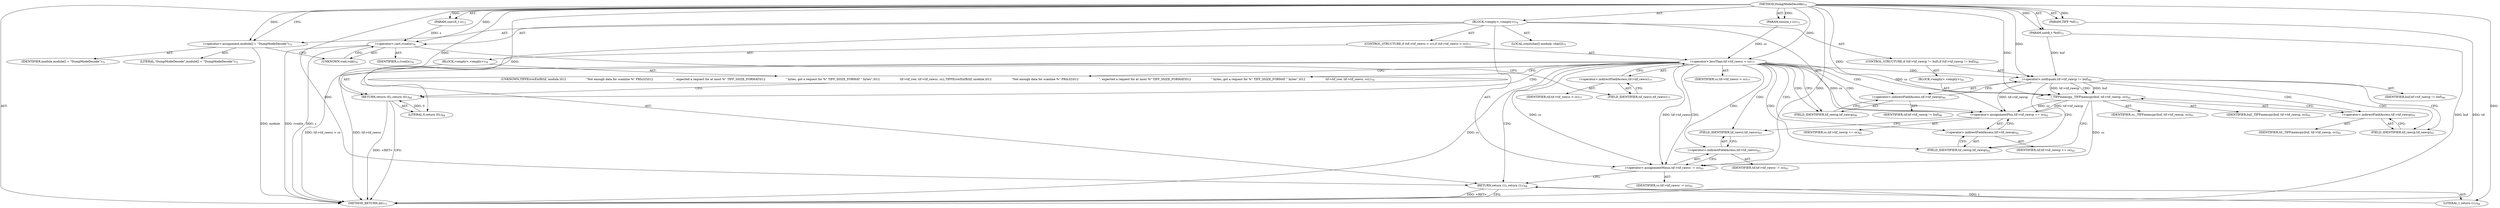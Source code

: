 digraph "DumpModeDecode" {  
"63786" [label = <(METHOD,DumpModeDecode)<SUB>73</SUB>> ]
"63787" [label = <(PARAM,TIFF *tif)<SUB>73</SUB>> ]
"63788" [label = <(PARAM,uint8_t *buf)<SUB>73</SUB>> ]
"63789" [label = <(PARAM,tmsize_t cc)<SUB>73</SUB>> ]
"63790" [label = <(PARAM,uint16_t s)<SUB>73</SUB>> ]
"63791" [label = <(BLOCK,&lt;empty&gt;,&lt;empty&gt;)<SUB>74</SUB>> ]
"63792" [label = <(LOCAL,constchar[] module: char[])<SUB>75</SUB>> ]
"63793" [label = <(&lt;operator&gt;.assignment,module[] = &quot;DumpModeDecode&quot;)<SUB>75</SUB>> ]
"63794" [label = <(IDENTIFIER,module,module[] = &quot;DumpModeDecode&quot;)<SUB>75</SUB>> ]
"63795" [label = <(LITERAL,&quot;DumpModeDecode&quot;,module[] = &quot;DumpModeDecode&quot;)<SUB>75</SUB>> ]
"63796" [label = <(&lt;operator&gt;.cast,(void)s)<SUB>76</SUB>> ]
"63797" [label = <(UNKNOWN,void,void)<SUB>76</SUB>> ]
"63798" [label = <(IDENTIFIER,s,(void)s)<SUB>76</SUB>> ]
"63799" [label = <(CONTROL_STRUCTURE,if (tif-&gt;tif_rawcc &lt; cc),if (tif-&gt;tif_rawcc &lt; cc))<SUB>77</SUB>> ]
"63800" [label = <(&lt;operator&gt;.lessThan,tif-&gt;tif_rawcc &lt; cc)<SUB>77</SUB>> ]
"63801" [label = <(&lt;operator&gt;.indirectFieldAccess,tif-&gt;tif_rawcc)<SUB>77</SUB>> ]
"63802" [label = <(IDENTIFIER,tif,tif-&gt;tif_rawcc &lt; cc)<SUB>77</SUB>> ]
"63803" [label = <(FIELD_IDENTIFIER,tif_rawcc,tif_rawcc)<SUB>77</SUB>> ]
"63804" [label = <(IDENTIFIER,cc,tif-&gt;tif_rawcc &lt; cc)<SUB>77</SUB>> ]
"63805" [label = <(BLOCK,&lt;empty&gt;,&lt;empty&gt;)<SUB>78</SUB>> ]
"63806" [label = <(UNKNOWN,TIFFErrorExtR(tif, module,\012                      &quot;Not enough data for scanline %&quot; PRIu32\012                      &quot;, expected a request for at most %&quot; TIFF_SSIZE_FORMAT\012                      &quot; bytes, got a request for %&quot; TIFF_SSIZE_FORMAT &quot; bytes&quot;,\012                      tif-&gt;tif_row, tif-&gt;tif_rawcc, cc);,TIFFErrorExtR(tif, module,\012                      &quot;Not enough data for scanline %&quot; PRIu32\012                      &quot;, expected a request for at most %&quot; TIFF_SSIZE_FORMAT\012                      &quot; bytes, got a request for %&quot; TIFF_SSIZE_FORMAT &quot; bytes&quot;,\012                      tif-&gt;tif_row, tif-&gt;tif_rawcc, cc);)<SUB>79</SUB>> ]
"63807" [label = <(RETURN,return (0);,return (0);)<SUB>84</SUB>> ]
"63808" [label = <(LITERAL,0,return (0);)<SUB>84</SUB>> ]
"63809" [label = <(CONTROL_STRUCTURE,if (tif-&gt;tif_rawcp != buf),if (tif-&gt;tif_rawcp != buf))<SUB>90</SUB>> ]
"63810" [label = <(&lt;operator&gt;.notEquals,tif-&gt;tif_rawcp != buf)<SUB>90</SUB>> ]
"63811" [label = <(&lt;operator&gt;.indirectFieldAccess,tif-&gt;tif_rawcp)<SUB>90</SUB>> ]
"63812" [label = <(IDENTIFIER,tif,tif-&gt;tif_rawcp != buf)<SUB>90</SUB>> ]
"63813" [label = <(FIELD_IDENTIFIER,tif_rawcp,tif_rawcp)<SUB>90</SUB>> ]
"63814" [label = <(IDENTIFIER,buf,tif-&gt;tif_rawcp != buf)<SUB>90</SUB>> ]
"63815" [label = <(BLOCK,&lt;empty&gt;,&lt;empty&gt;)<SUB>91</SUB>> ]
"63816" [label = <(_TIFFmemcpy,_TIFFmemcpy(buf, tif-&gt;tif_rawcp, cc))<SUB>91</SUB>> ]
"63817" [label = <(IDENTIFIER,buf,_TIFFmemcpy(buf, tif-&gt;tif_rawcp, cc))<SUB>91</SUB>> ]
"63818" [label = <(&lt;operator&gt;.indirectFieldAccess,tif-&gt;tif_rawcp)<SUB>91</SUB>> ]
"63819" [label = <(IDENTIFIER,tif,_TIFFmemcpy(buf, tif-&gt;tif_rawcp, cc))<SUB>91</SUB>> ]
"63820" [label = <(FIELD_IDENTIFIER,tif_rawcp,tif_rawcp)<SUB>91</SUB>> ]
"63821" [label = <(IDENTIFIER,cc,_TIFFmemcpy(buf, tif-&gt;tif_rawcp, cc))<SUB>91</SUB>> ]
"63822" [label = <(&lt;operator&gt;.assignmentPlus,tif-&gt;tif_rawcp += cc)<SUB>92</SUB>> ]
"63823" [label = <(&lt;operator&gt;.indirectFieldAccess,tif-&gt;tif_rawcp)<SUB>92</SUB>> ]
"63824" [label = <(IDENTIFIER,tif,tif-&gt;tif_rawcp += cc)<SUB>92</SUB>> ]
"63825" [label = <(FIELD_IDENTIFIER,tif_rawcp,tif_rawcp)<SUB>92</SUB>> ]
"63826" [label = <(IDENTIFIER,cc,tif-&gt;tif_rawcp += cc)<SUB>92</SUB>> ]
"63827" [label = <(&lt;operator&gt;.assignmentMinus,tif-&gt;tif_rawcc -= cc)<SUB>93</SUB>> ]
"63828" [label = <(&lt;operator&gt;.indirectFieldAccess,tif-&gt;tif_rawcc)<SUB>93</SUB>> ]
"63829" [label = <(IDENTIFIER,tif,tif-&gt;tif_rawcc -= cc)<SUB>93</SUB>> ]
"63830" [label = <(FIELD_IDENTIFIER,tif_rawcc,tif_rawcc)<SUB>93</SUB>> ]
"63831" [label = <(IDENTIFIER,cc,tif-&gt;tif_rawcc -= cc)<SUB>93</SUB>> ]
"63832" [label = <(RETURN,return (1);,return (1);)<SUB>94</SUB>> ]
"63833" [label = <(LITERAL,1,return (1);)<SUB>94</SUB>> ]
"63834" [label = <(METHOD_RETURN,int)<SUB>73</SUB>> ]
  "63786" -> "63787"  [ label = "AST: "] 
  "63786" -> "63788"  [ label = "AST: "] 
  "63786" -> "63789"  [ label = "AST: "] 
  "63786" -> "63790"  [ label = "AST: "] 
  "63786" -> "63791"  [ label = "AST: "] 
  "63786" -> "63834"  [ label = "AST: "] 
  "63791" -> "63792"  [ label = "AST: "] 
  "63791" -> "63793"  [ label = "AST: "] 
  "63791" -> "63796"  [ label = "AST: "] 
  "63791" -> "63799"  [ label = "AST: "] 
  "63791" -> "63809"  [ label = "AST: "] 
  "63791" -> "63822"  [ label = "AST: "] 
  "63791" -> "63827"  [ label = "AST: "] 
  "63791" -> "63832"  [ label = "AST: "] 
  "63793" -> "63794"  [ label = "AST: "] 
  "63793" -> "63795"  [ label = "AST: "] 
  "63796" -> "63797"  [ label = "AST: "] 
  "63796" -> "63798"  [ label = "AST: "] 
  "63799" -> "63800"  [ label = "AST: "] 
  "63799" -> "63805"  [ label = "AST: "] 
  "63800" -> "63801"  [ label = "AST: "] 
  "63800" -> "63804"  [ label = "AST: "] 
  "63801" -> "63802"  [ label = "AST: "] 
  "63801" -> "63803"  [ label = "AST: "] 
  "63805" -> "63806"  [ label = "AST: "] 
  "63805" -> "63807"  [ label = "AST: "] 
  "63807" -> "63808"  [ label = "AST: "] 
  "63809" -> "63810"  [ label = "AST: "] 
  "63809" -> "63815"  [ label = "AST: "] 
  "63810" -> "63811"  [ label = "AST: "] 
  "63810" -> "63814"  [ label = "AST: "] 
  "63811" -> "63812"  [ label = "AST: "] 
  "63811" -> "63813"  [ label = "AST: "] 
  "63815" -> "63816"  [ label = "AST: "] 
  "63816" -> "63817"  [ label = "AST: "] 
  "63816" -> "63818"  [ label = "AST: "] 
  "63816" -> "63821"  [ label = "AST: "] 
  "63818" -> "63819"  [ label = "AST: "] 
  "63818" -> "63820"  [ label = "AST: "] 
  "63822" -> "63823"  [ label = "AST: "] 
  "63822" -> "63826"  [ label = "AST: "] 
  "63823" -> "63824"  [ label = "AST: "] 
  "63823" -> "63825"  [ label = "AST: "] 
  "63827" -> "63828"  [ label = "AST: "] 
  "63827" -> "63831"  [ label = "AST: "] 
  "63828" -> "63829"  [ label = "AST: "] 
  "63828" -> "63830"  [ label = "AST: "] 
  "63832" -> "63833"  [ label = "AST: "] 
  "63793" -> "63797"  [ label = "CFG: "] 
  "63796" -> "63803"  [ label = "CFG: "] 
  "63822" -> "63830"  [ label = "CFG: "] 
  "63827" -> "63832"  [ label = "CFG: "] 
  "63832" -> "63834"  [ label = "CFG: "] 
  "63797" -> "63796"  [ label = "CFG: "] 
  "63800" -> "63806"  [ label = "CFG: "] 
  "63800" -> "63813"  [ label = "CFG: "] 
  "63810" -> "63820"  [ label = "CFG: "] 
  "63810" -> "63825"  [ label = "CFG: "] 
  "63823" -> "63822"  [ label = "CFG: "] 
  "63828" -> "63827"  [ label = "CFG: "] 
  "63801" -> "63800"  [ label = "CFG: "] 
  "63806" -> "63807"  [ label = "CFG: "] 
  "63807" -> "63834"  [ label = "CFG: "] 
  "63811" -> "63810"  [ label = "CFG: "] 
  "63816" -> "63825"  [ label = "CFG: "] 
  "63825" -> "63823"  [ label = "CFG: "] 
  "63830" -> "63828"  [ label = "CFG: "] 
  "63803" -> "63801"  [ label = "CFG: "] 
  "63813" -> "63811"  [ label = "CFG: "] 
  "63818" -> "63816"  [ label = "CFG: "] 
  "63820" -> "63818"  [ label = "CFG: "] 
  "63786" -> "63793"  [ label = "CFG: "] 
  "63807" -> "63834"  [ label = "DDG: &lt;RET&gt;"] 
  "63832" -> "63834"  [ label = "DDG: &lt;RET&gt;"] 
  "63787" -> "63834"  [ label = "DDG: tif"] 
  "63788" -> "63834"  [ label = "DDG: buf"] 
  "63793" -> "63834"  [ label = "DDG: module"] 
  "63796" -> "63834"  [ label = "DDG: s"] 
  "63796" -> "63834"  [ label = "DDG: (void)s"] 
  "63800" -> "63834"  [ label = "DDG: tif-&gt;tif_rawcc"] 
  "63800" -> "63834"  [ label = "DDG: cc"] 
  "63800" -> "63834"  [ label = "DDG: tif-&gt;tif_rawcc &lt; cc"] 
  "63786" -> "63787"  [ label = "DDG: "] 
  "63786" -> "63788"  [ label = "DDG: "] 
  "63786" -> "63789"  [ label = "DDG: "] 
  "63786" -> "63790"  [ label = "DDG: "] 
  "63786" -> "63793"  [ label = "DDG: "] 
  "63790" -> "63796"  [ label = "DDG: s"] 
  "63786" -> "63796"  [ label = "DDG: "] 
  "63800" -> "63822"  [ label = "DDG: cc"] 
  "63816" -> "63822"  [ label = "DDG: cc"] 
  "63786" -> "63822"  [ label = "DDG: "] 
  "63786" -> "63827"  [ label = "DDG: "] 
  "63800" -> "63827"  [ label = "DDG: cc"] 
  "63816" -> "63827"  [ label = "DDG: cc"] 
  "63833" -> "63832"  [ label = "DDG: 1"] 
  "63786" -> "63832"  [ label = "DDG: "] 
  "63810" -> "63822"  [ label = "DDG: tif-&gt;tif_rawcp"] 
  "63816" -> "63822"  [ label = "DDG: tif-&gt;tif_rawcp"] 
  "63800" -> "63827"  [ label = "DDG: tif-&gt;tif_rawcc"] 
  "63786" -> "63833"  [ label = "DDG: "] 
  "63789" -> "63800"  [ label = "DDG: cc"] 
  "63786" -> "63800"  [ label = "DDG: "] 
  "63808" -> "63807"  [ label = "DDG: 0"] 
  "63786" -> "63807"  [ label = "DDG: "] 
  "63788" -> "63810"  [ label = "DDG: buf"] 
  "63786" -> "63810"  [ label = "DDG: "] 
  "63786" -> "63808"  [ label = "DDG: "] 
  "63810" -> "63816"  [ label = "DDG: buf"] 
  "63786" -> "63816"  [ label = "DDG: "] 
  "63810" -> "63816"  [ label = "DDG: tif-&gt;tif_rawcp"] 
  "63800" -> "63816"  [ label = "DDG: cc"] 
  "63800" -> "63811"  [ label = "CDG: "] 
  "63800" -> "63827"  [ label = "CDG: "] 
  "63800" -> "63813"  [ label = "CDG: "] 
  "63800" -> "63807"  [ label = "CDG: "] 
  "63800" -> "63823"  [ label = "CDG: "] 
  "63800" -> "63822"  [ label = "CDG: "] 
  "63800" -> "63830"  [ label = "CDG: "] 
  "63800" -> "63810"  [ label = "CDG: "] 
  "63800" -> "63828"  [ label = "CDG: "] 
  "63800" -> "63825"  [ label = "CDG: "] 
  "63800" -> "63806"  [ label = "CDG: "] 
  "63800" -> "63832"  [ label = "CDG: "] 
  "63810" -> "63816"  [ label = "CDG: "] 
  "63810" -> "63818"  [ label = "CDG: "] 
  "63810" -> "63820"  [ label = "CDG: "] 
}
